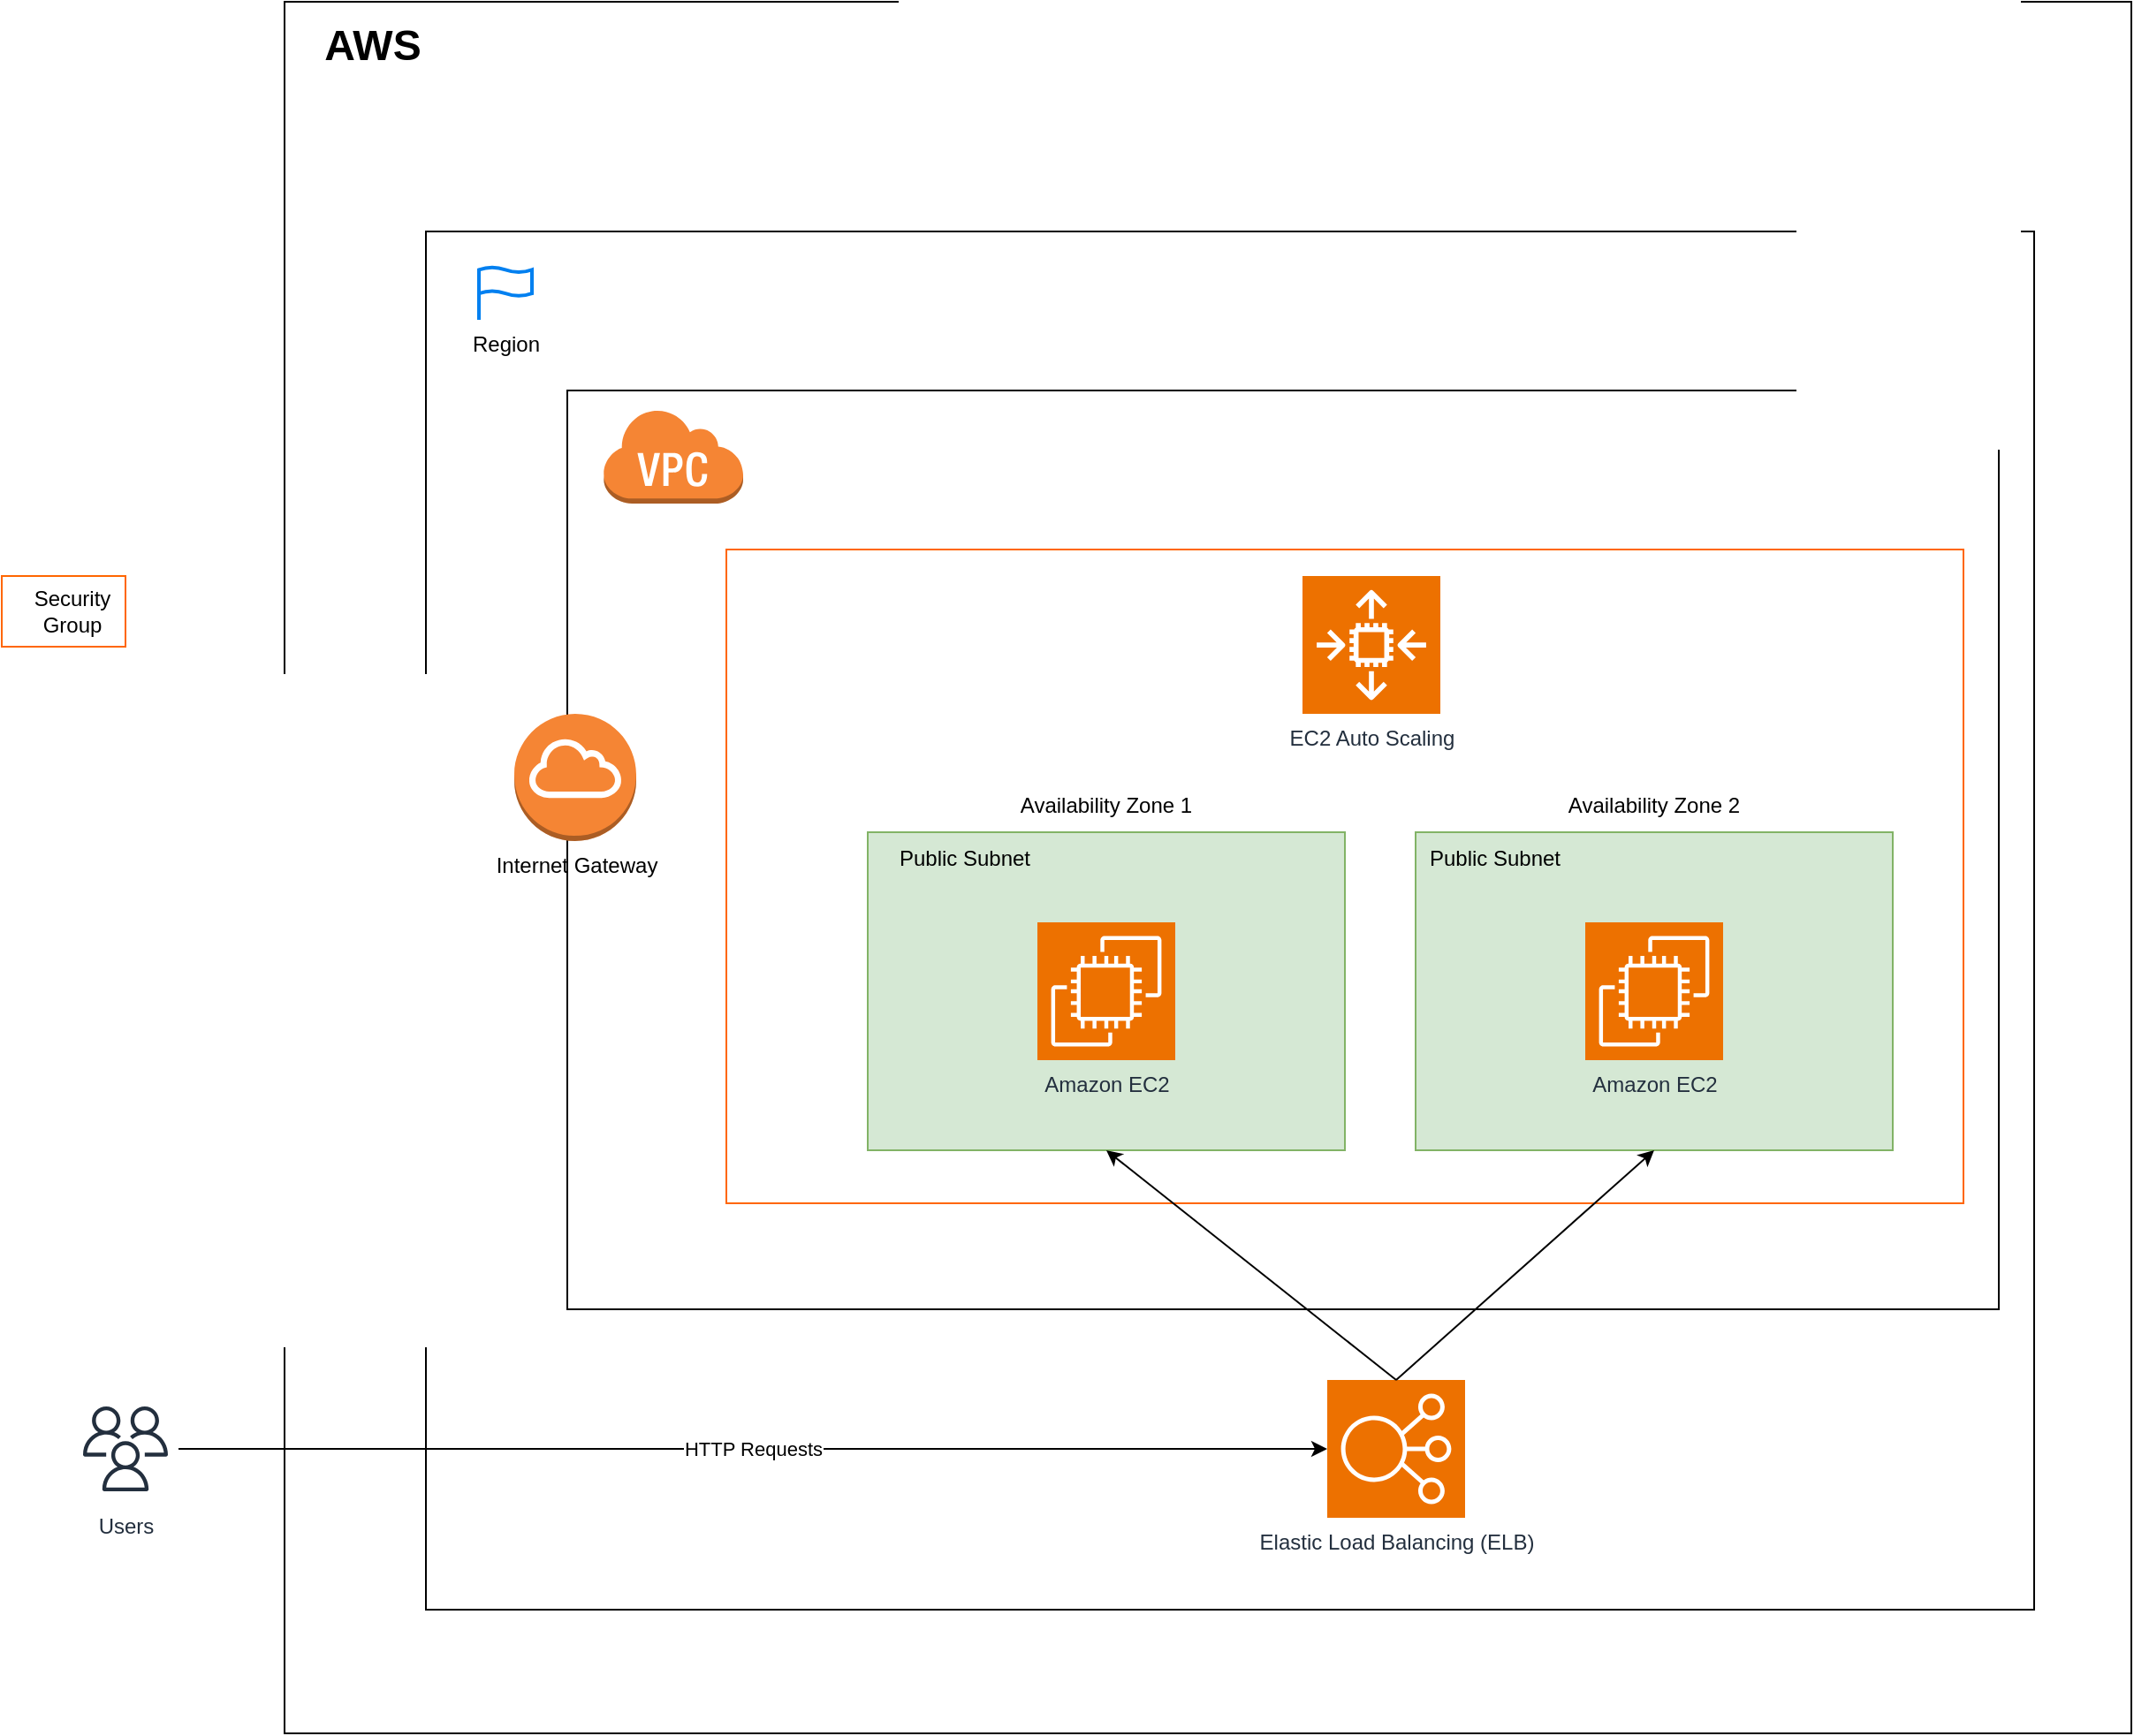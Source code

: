 <mxfile version="22.1.16" type="github">
  <diagram name="Page-1" id="S4sqa1EQOQ77Wi8Ryajt">
    <mxGraphModel dx="2835" dy="2130" grid="1" gridSize="10" guides="1" tooltips="1" connect="1" arrows="1" fold="1" page="1" pageScale="1" pageWidth="850" pageHeight="1100" math="0" shadow="0">
      <root>
        <mxCell id="0" />
        <mxCell id="1" parent="0" />
        <mxCell id="duRy-UWlUoUTumqvdSRS-18" value="" style="rounded=0;whiteSpace=wrap;html=1;" vertex="1" parent="1">
          <mxGeometry x="-190" y="-360" width="1045" height="980" as="geometry" />
        </mxCell>
        <mxCell id="duRy-UWlUoUTumqvdSRS-31" value="" style="rounded=0;whiteSpace=wrap;html=1;" vertex="1" parent="1">
          <mxGeometry x="-110" y="-230" width="910" height="780" as="geometry" />
        </mxCell>
        <mxCell id="duRy-UWlUoUTumqvdSRS-1" value="" style="rounded=0;whiteSpace=wrap;html=1;" vertex="1" parent="1">
          <mxGeometry x="-30" y="-140" width="810" height="520" as="geometry" />
        </mxCell>
        <mxCell id="duRy-UWlUoUTumqvdSRS-2" value="" style="outlineConnect=0;dashed=0;verticalLabelPosition=bottom;verticalAlign=top;align=center;html=1;shape=mxgraph.aws3.virtual_private_cloud;fillColor=#F58534;gradientColor=none;" vertex="1" parent="1">
          <mxGeometry x="-10" y="-130" width="79.5" height="54" as="geometry" />
        </mxCell>
        <mxCell id="duRy-UWlUoUTumqvdSRS-4" value="" style="rounded=0;whiteSpace=wrap;html=1;strokeColor=#ff6600;" vertex="1" parent="1">
          <mxGeometry x="60" y="-50" width="700" height="370" as="geometry" />
        </mxCell>
        <mxCell id="duRy-UWlUoUTumqvdSRS-5" value="" style="rounded=0;whiteSpace=wrap;html=1;strokeColor=#ff6600;" vertex="1" parent="1">
          <mxGeometry x="-350" y="-35" width="70" height="40" as="geometry" />
        </mxCell>
        <mxCell id="duRy-UWlUoUTumqvdSRS-6" value="Security Group" style="text;html=1;strokeColor=none;fillColor=none;align=center;verticalAlign=middle;whiteSpace=wrap;rounded=0;" vertex="1" parent="1">
          <mxGeometry x="-340" y="-30" width="60" height="30" as="geometry" />
        </mxCell>
        <mxCell id="duRy-UWlUoUTumqvdSRS-7" value="" style="rounded=0;whiteSpace=wrap;html=1;fillColor=#d5e8d4;strokeColor=#82b366;" vertex="1" parent="1">
          <mxGeometry x="140" y="110" width="270" height="180" as="geometry" />
        </mxCell>
        <mxCell id="duRy-UWlUoUTumqvdSRS-8" value="Availability Zone 1" style="text;html=1;strokeColor=none;fillColor=none;align=center;verticalAlign=middle;whiteSpace=wrap;rounded=0;" vertex="1" parent="1">
          <mxGeometry x="220" y="80" width="110" height="30" as="geometry" />
        </mxCell>
        <mxCell id="duRy-UWlUoUTumqvdSRS-9" value="" style="rounded=0;whiteSpace=wrap;html=1;fillColor=#d5e8d4;strokeColor=#82b366;" vertex="1" parent="1">
          <mxGeometry x="450" y="110" width="270" height="180" as="geometry" />
        </mxCell>
        <mxCell id="duRy-UWlUoUTumqvdSRS-10" value="Availability Zone 2" style="text;html=1;strokeColor=none;fillColor=none;align=center;verticalAlign=middle;whiteSpace=wrap;rounded=0;" vertex="1" parent="1">
          <mxGeometry x="530" y="80" width="110" height="30" as="geometry" />
        </mxCell>
        <mxCell id="duRy-UWlUoUTumqvdSRS-12" value="Public Subnet" style="text;html=1;strokeColor=none;fillColor=none;align=center;verticalAlign=middle;whiteSpace=wrap;rounded=0;" vertex="1" parent="1">
          <mxGeometry x="150" y="110" width="90" height="30" as="geometry" />
        </mxCell>
        <mxCell id="duRy-UWlUoUTumqvdSRS-13" value="Public Subnet" style="text;html=1;strokeColor=none;fillColor=none;align=center;verticalAlign=middle;whiteSpace=wrap;rounded=0;" vertex="1" parent="1">
          <mxGeometry x="450" y="110" width="90" height="30" as="geometry" />
        </mxCell>
        <mxCell id="duRy-UWlUoUTumqvdSRS-3" value="Amazon EC2" style="sketch=0;points=[[0,0,0],[0.25,0,0],[0.5,0,0],[0.75,0,0],[1,0,0],[0,1,0],[0.25,1,0],[0.5,1,0],[0.75,1,0],[1,1,0],[0,0.25,0],[0,0.5,0],[0,0.75,0],[1,0.25,0],[1,0.5,0],[1,0.75,0]];outlineConnect=0;fontColor=#232F3E;fillColor=#ED7100;strokeColor=#ffffff;dashed=0;verticalLabelPosition=bottom;verticalAlign=top;align=center;html=1;fontSize=12;fontStyle=0;aspect=fixed;shape=mxgraph.aws4.resourceIcon;resIcon=mxgraph.aws4.ec2;" vertex="1" parent="1">
          <mxGeometry x="236" y="161" width="78" height="78" as="geometry" />
        </mxCell>
        <mxCell id="duRy-UWlUoUTumqvdSRS-14" value="Amazon EC2" style="sketch=0;points=[[0,0,0],[0.25,0,0],[0.5,0,0],[0.75,0,0],[1,0,0],[0,1,0],[0.25,1,0],[0.5,1,0],[0.75,1,0],[1,1,0],[0,0.25,0],[0,0.5,0],[0,0.75,0],[1,0.25,0],[1,0.5,0],[1,0.75,0]];outlineConnect=0;fontColor=#232F3E;fillColor=#ED7100;strokeColor=#ffffff;dashed=0;verticalLabelPosition=bottom;verticalAlign=top;align=center;html=1;fontSize=12;fontStyle=0;aspect=fixed;shape=mxgraph.aws4.resourceIcon;resIcon=mxgraph.aws4.ec2;" vertex="1" parent="1">
          <mxGeometry x="546" y="161" width="78" height="78" as="geometry" />
        </mxCell>
        <mxCell id="duRy-UWlUoUTumqvdSRS-15" value="Elastic Load Balancing (ELB)" style="sketch=0;points=[[0,0,0],[0.25,0,0],[0.5,0,0],[0.75,0,0],[1,0,0],[0,1,0],[0.25,1,0],[0.5,1,0],[0.75,1,0],[1,1,0],[0,0.25,0],[0,0.5,0],[0,0.75,0],[1,0.25,0],[1,0.5,0],[1,0.75,0]];outlineConnect=0;fontColor=#232F3E;fillColor=#ED7100;strokeColor=#ffffff;dashed=0;verticalLabelPosition=bottom;verticalAlign=top;align=center;html=1;fontSize=12;fontStyle=0;aspect=fixed;shape=mxgraph.aws4.resourceIcon;resIcon=mxgraph.aws4.elastic_load_balancing;" vertex="1" parent="1">
          <mxGeometry x="400" y="420" width="78" height="78" as="geometry" />
        </mxCell>
        <mxCell id="duRy-UWlUoUTumqvdSRS-16" value="" style="endArrow=classic;html=1;rounded=0;entryX=0.5;entryY=1;entryDx=0;entryDy=0;exitX=0.5;exitY=0;exitDx=0;exitDy=0;exitPerimeter=0;" edge="1" parent="1" source="duRy-UWlUoUTumqvdSRS-15" target="duRy-UWlUoUTumqvdSRS-7">
          <mxGeometry width="50" height="50" relative="1" as="geometry">
            <mxPoint x="310" y="370" as="sourcePoint" />
            <mxPoint x="360" y="320" as="targetPoint" />
          </mxGeometry>
        </mxCell>
        <mxCell id="duRy-UWlUoUTumqvdSRS-20" value="&lt;b&gt;&lt;font style=&quot;font-size: 24px;&quot;&gt;AWS&lt;/font&gt;&lt;/b&gt;" style="text;html=1;strokeColor=none;fillColor=none;align=center;verticalAlign=middle;whiteSpace=wrap;rounded=0;" vertex="1" parent="1">
          <mxGeometry x="-170" y="-350" width="60" height="30" as="geometry" />
        </mxCell>
        <mxCell id="duRy-UWlUoUTumqvdSRS-21" value="Users" style="sketch=0;outlineConnect=0;fontColor=#232F3E;gradientColor=none;strokeColor=#232F3E;fillColor=#ffffff;dashed=0;verticalLabelPosition=bottom;verticalAlign=top;align=center;html=1;fontSize=12;fontStyle=0;aspect=fixed;shape=mxgraph.aws4.resourceIcon;resIcon=mxgraph.aws4.users;" vertex="1" parent="1">
          <mxGeometry x="-310" y="429" width="60" height="60" as="geometry" />
        </mxCell>
        <mxCell id="duRy-UWlUoUTumqvdSRS-22" value="" style="endArrow=classic;html=1;rounded=0;" edge="1" parent="1" source="duRy-UWlUoUTumqvdSRS-21" target="duRy-UWlUoUTumqvdSRS-15">
          <mxGeometry relative="1" as="geometry">
            <mxPoint x="340" y="370" as="sourcePoint" />
            <mxPoint x="440" y="370" as="targetPoint" />
          </mxGeometry>
        </mxCell>
        <mxCell id="duRy-UWlUoUTumqvdSRS-23" value="HTTP Requests" style="edgeLabel;resizable=0;html=1;align=center;verticalAlign=middle;" connectable="0" vertex="1" parent="duRy-UWlUoUTumqvdSRS-22">
          <mxGeometry relative="1" as="geometry" />
        </mxCell>
        <mxCell id="duRy-UWlUoUTumqvdSRS-26" value="Internet Gateway" style="outlineConnect=0;dashed=0;verticalLabelPosition=bottom;verticalAlign=top;align=center;html=1;shape=mxgraph.aws3.internet_gateway;fillColor=#F58534;gradientColor=none;" vertex="1" parent="1">
          <mxGeometry x="-60" y="43" width="69" height="72" as="geometry" />
        </mxCell>
        <mxCell id="duRy-UWlUoUTumqvdSRS-28" value="EC2 Auto Scaling" style="sketch=0;points=[[0,0,0],[0.25,0,0],[0.5,0,0],[0.75,0,0],[1,0,0],[0,1,0],[0.25,1,0],[0.5,1,0],[0.75,1,0],[1,1,0],[0,0.25,0],[0,0.5,0],[0,0.75,0],[1,0.25,0],[1,0.5,0],[1,0.75,0]];outlineConnect=0;fontColor=#232F3E;fillColor=#ED7100;strokeColor=#ffffff;dashed=0;verticalLabelPosition=bottom;verticalAlign=top;align=center;html=1;fontSize=12;fontStyle=0;aspect=fixed;shape=mxgraph.aws4.resourceIcon;resIcon=mxgraph.aws4.auto_scaling2;" vertex="1" parent="1">
          <mxGeometry x="386" y="-35" width="78" height="78" as="geometry" />
        </mxCell>
        <mxCell id="duRy-UWlUoUTumqvdSRS-29" value="" style="endArrow=classic;html=1;rounded=0;entryX=0.5;entryY=1;entryDx=0;entryDy=0;exitX=0.5;exitY=0;exitDx=0;exitDy=0;exitPerimeter=0;" edge="1" parent="1" source="duRy-UWlUoUTumqvdSRS-15" target="duRy-UWlUoUTumqvdSRS-9">
          <mxGeometry width="50" height="50" relative="1" as="geometry">
            <mxPoint x="445" y="521" as="sourcePoint" />
            <mxPoint x="445" y="442" as="targetPoint" />
          </mxGeometry>
        </mxCell>
        <mxCell id="duRy-UWlUoUTumqvdSRS-32" value="Region" style="html=1;verticalLabelPosition=bottom;align=center;labelBackgroundColor=#ffffff;verticalAlign=top;strokeWidth=2;strokeColor=#0080F0;shadow=0;dashed=0;shape=mxgraph.ios7.icons.flag;" vertex="1" parent="1">
          <mxGeometry x="-80" y="-210" width="30" height="30" as="geometry" />
        </mxCell>
      </root>
    </mxGraphModel>
  </diagram>
</mxfile>
